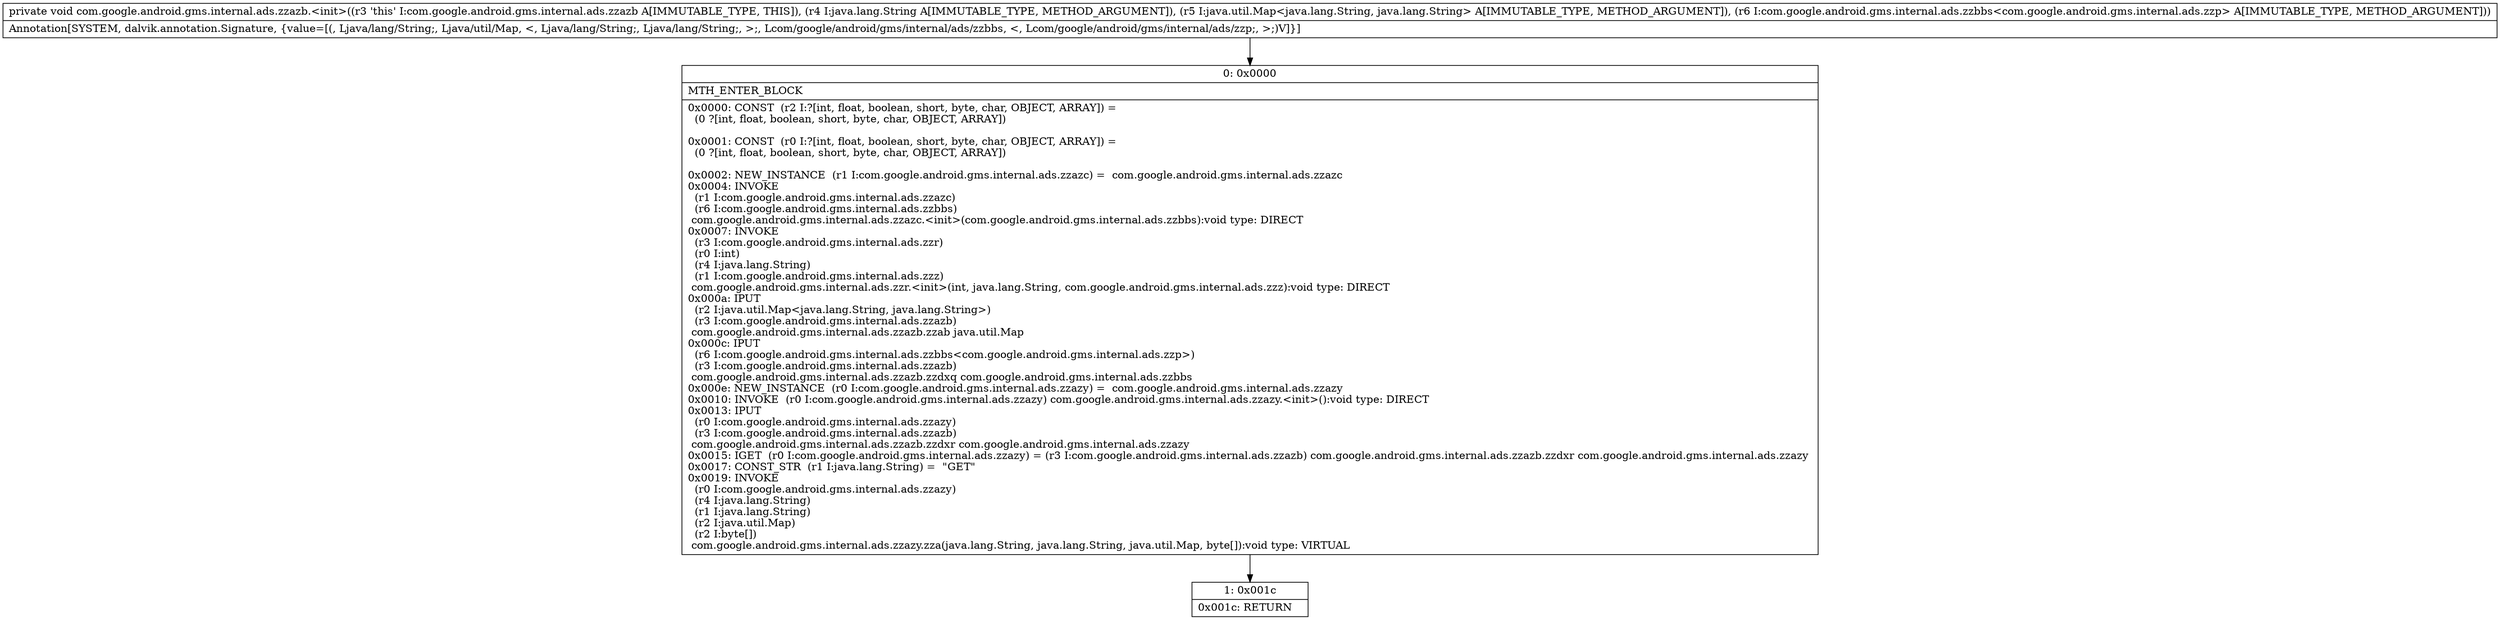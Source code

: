 digraph "CFG forcom.google.android.gms.internal.ads.zzazb.\<init\>(Ljava\/lang\/String;Ljava\/util\/Map;Lcom\/google\/android\/gms\/internal\/ads\/zzbbs;)V" {
Node_0 [shape=record,label="{0\:\ 0x0000|MTH_ENTER_BLOCK\l|0x0000: CONST  (r2 I:?[int, float, boolean, short, byte, char, OBJECT, ARRAY]) = \l  (0 ?[int, float, boolean, short, byte, char, OBJECT, ARRAY])\l \l0x0001: CONST  (r0 I:?[int, float, boolean, short, byte, char, OBJECT, ARRAY]) = \l  (0 ?[int, float, boolean, short, byte, char, OBJECT, ARRAY])\l \l0x0002: NEW_INSTANCE  (r1 I:com.google.android.gms.internal.ads.zzazc) =  com.google.android.gms.internal.ads.zzazc \l0x0004: INVOKE  \l  (r1 I:com.google.android.gms.internal.ads.zzazc)\l  (r6 I:com.google.android.gms.internal.ads.zzbbs)\l com.google.android.gms.internal.ads.zzazc.\<init\>(com.google.android.gms.internal.ads.zzbbs):void type: DIRECT \l0x0007: INVOKE  \l  (r3 I:com.google.android.gms.internal.ads.zzr)\l  (r0 I:int)\l  (r4 I:java.lang.String)\l  (r1 I:com.google.android.gms.internal.ads.zzz)\l com.google.android.gms.internal.ads.zzr.\<init\>(int, java.lang.String, com.google.android.gms.internal.ads.zzz):void type: DIRECT \l0x000a: IPUT  \l  (r2 I:java.util.Map\<java.lang.String, java.lang.String\>)\l  (r3 I:com.google.android.gms.internal.ads.zzazb)\l com.google.android.gms.internal.ads.zzazb.zzab java.util.Map \l0x000c: IPUT  \l  (r6 I:com.google.android.gms.internal.ads.zzbbs\<com.google.android.gms.internal.ads.zzp\>)\l  (r3 I:com.google.android.gms.internal.ads.zzazb)\l com.google.android.gms.internal.ads.zzazb.zzdxq com.google.android.gms.internal.ads.zzbbs \l0x000e: NEW_INSTANCE  (r0 I:com.google.android.gms.internal.ads.zzazy) =  com.google.android.gms.internal.ads.zzazy \l0x0010: INVOKE  (r0 I:com.google.android.gms.internal.ads.zzazy) com.google.android.gms.internal.ads.zzazy.\<init\>():void type: DIRECT \l0x0013: IPUT  \l  (r0 I:com.google.android.gms.internal.ads.zzazy)\l  (r3 I:com.google.android.gms.internal.ads.zzazb)\l com.google.android.gms.internal.ads.zzazb.zzdxr com.google.android.gms.internal.ads.zzazy \l0x0015: IGET  (r0 I:com.google.android.gms.internal.ads.zzazy) = (r3 I:com.google.android.gms.internal.ads.zzazb) com.google.android.gms.internal.ads.zzazb.zzdxr com.google.android.gms.internal.ads.zzazy \l0x0017: CONST_STR  (r1 I:java.lang.String) =  \"GET\" \l0x0019: INVOKE  \l  (r0 I:com.google.android.gms.internal.ads.zzazy)\l  (r4 I:java.lang.String)\l  (r1 I:java.lang.String)\l  (r2 I:java.util.Map)\l  (r2 I:byte[])\l com.google.android.gms.internal.ads.zzazy.zza(java.lang.String, java.lang.String, java.util.Map, byte[]):void type: VIRTUAL \l}"];
Node_1 [shape=record,label="{1\:\ 0x001c|0x001c: RETURN   \l}"];
MethodNode[shape=record,label="{private void com.google.android.gms.internal.ads.zzazb.\<init\>((r3 'this' I:com.google.android.gms.internal.ads.zzazb A[IMMUTABLE_TYPE, THIS]), (r4 I:java.lang.String A[IMMUTABLE_TYPE, METHOD_ARGUMENT]), (r5 I:java.util.Map\<java.lang.String, java.lang.String\> A[IMMUTABLE_TYPE, METHOD_ARGUMENT]), (r6 I:com.google.android.gms.internal.ads.zzbbs\<com.google.android.gms.internal.ads.zzp\> A[IMMUTABLE_TYPE, METHOD_ARGUMENT]))  | Annotation[SYSTEM, dalvik.annotation.Signature, \{value=[(, Ljava\/lang\/String;, Ljava\/util\/Map, \<, Ljava\/lang\/String;, Ljava\/lang\/String;, \>;, Lcom\/google\/android\/gms\/internal\/ads\/zzbbs, \<, Lcom\/google\/android\/gms\/internal\/ads\/zzp;, \>;)V]\}]\l}"];
MethodNode -> Node_0;
Node_0 -> Node_1;
}

